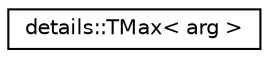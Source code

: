 digraph "类继承关系图"
{
 // INTERACTIVE_SVG=YES
 // LATEX_PDF_SIZE
  edge [fontname="Helvetica",fontsize="10",labelfontname="Helvetica",labelfontsize="10"];
  node [fontname="Helvetica",fontsize="10",shape=record];
  rankdir="LR";
  Node0 [label="details::TMax\< arg \>",height=0.2,width=0.4,color="black", fillcolor="white", style="filled",URL="$d6/da7/structdetails_1_1_t_max_3_01arg_01_4.html",tooltip="specialization to stop the recursion when arrived at a single argument."];
}
